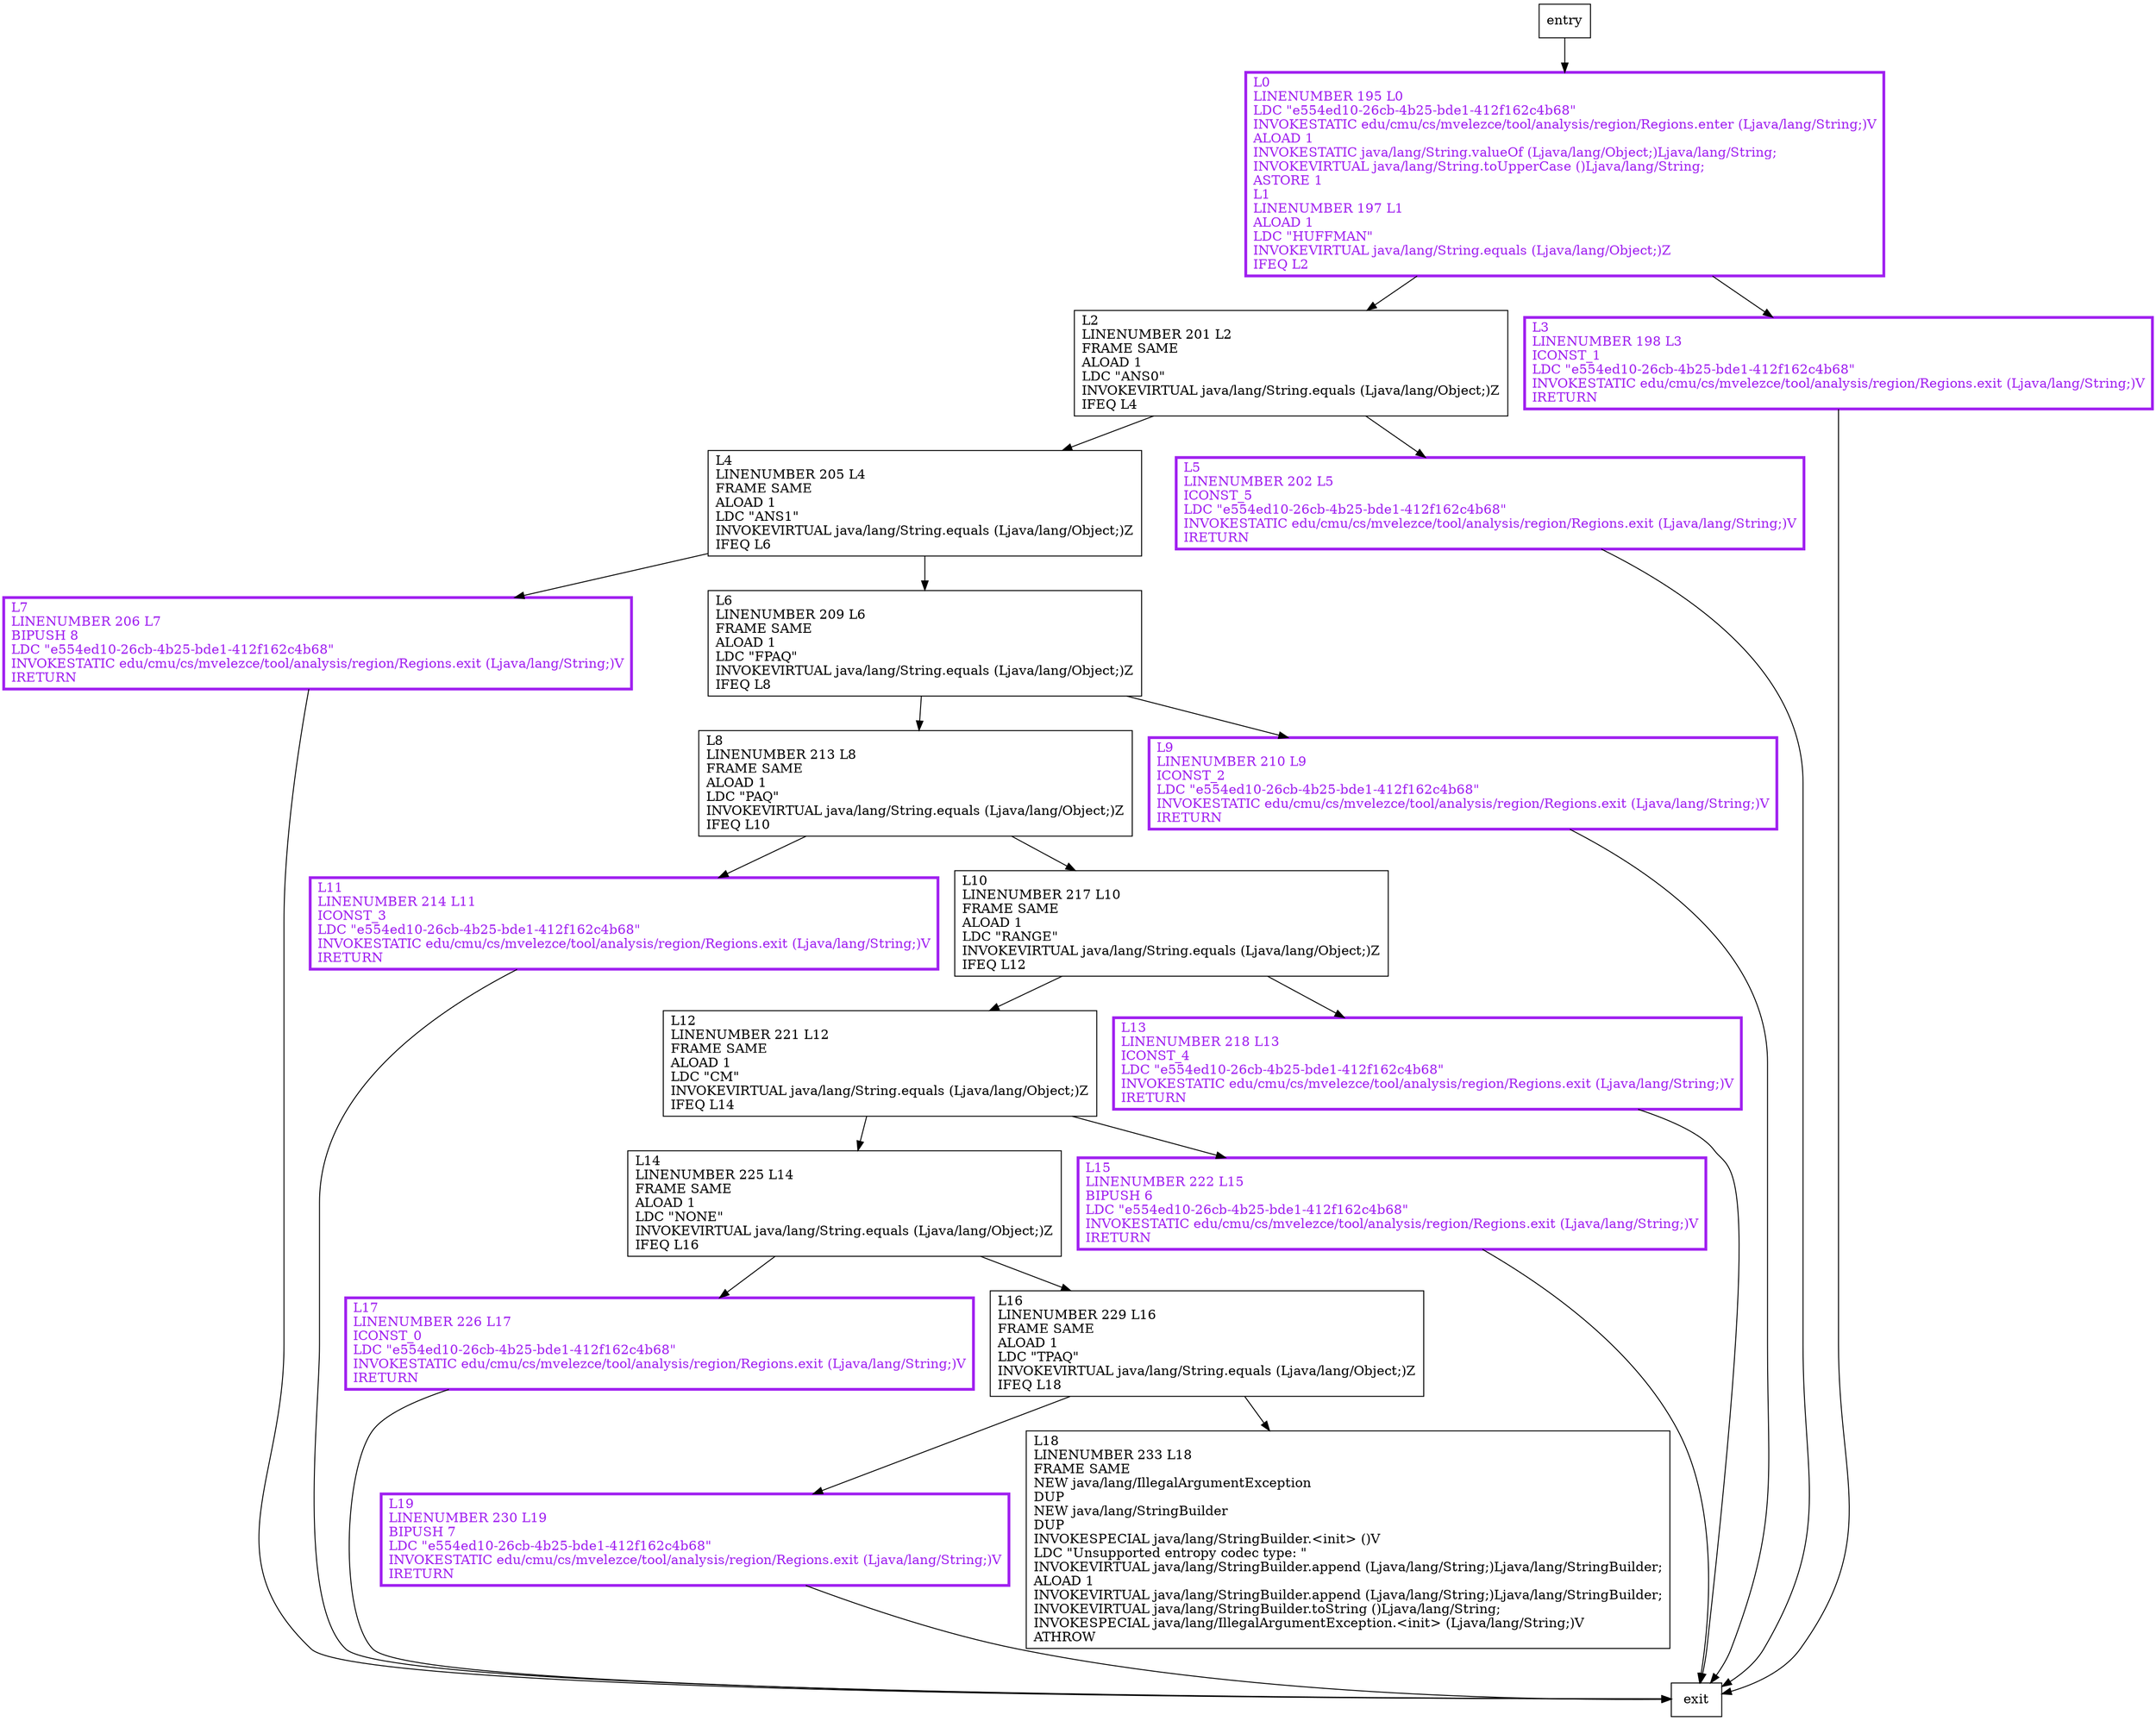 digraph getType {
node [shape=record];
726544708 [label="L4\lLINENUMBER 205 L4\lFRAME SAME\lALOAD 1\lLDC \"ANS1\"\lINVOKEVIRTUAL java/lang/String.equals (Ljava/lang/Object;)Z\lIFEQ L6\l"];
2004748048 [label="L12\lLINENUMBER 221 L12\lFRAME SAME\lALOAD 1\lLDC \"CM\"\lINVOKEVIRTUAL java/lang/String.equals (Ljava/lang/Object;)Z\lIFEQ L14\l"];
439422774 [label="L7\lLINENUMBER 206 L7\lBIPUSH 8\lLDC \"e554ed10-26cb-4b25-bde1-412f162c4b68\"\lINVOKESTATIC edu/cmu/cs/mvelezce/tool/analysis/region/Regions.exit (Ljava/lang/String;)V\lIRETURN\l"];
2070536149 [label="L14\lLINENUMBER 225 L14\lFRAME SAME\lALOAD 1\lLDC \"NONE\"\lINVOKEVIRTUAL java/lang/String.equals (Ljava/lang/Object;)Z\lIFEQ L16\l"];
852821057 [label="L19\lLINENUMBER 230 L19\lBIPUSH 7\lLDC \"e554ed10-26cb-4b25-bde1-412f162c4b68\"\lINVOKESTATIC edu/cmu/cs/mvelezce/tool/analysis/region/Regions.exit (Ljava/lang/String;)V\lIRETURN\l"];
1572981904 [label="L18\lLINENUMBER 233 L18\lFRAME SAME\lNEW java/lang/IllegalArgumentException\lDUP\lNEW java/lang/StringBuilder\lDUP\lINVOKESPECIAL java/lang/StringBuilder.\<init\> ()V\lLDC \"Unsupported entropy codec type: \"\lINVOKEVIRTUAL java/lang/StringBuilder.append (Ljava/lang/String;)Ljava/lang/StringBuilder;\lALOAD 1\lINVOKEVIRTUAL java/lang/StringBuilder.append (Ljava/lang/String;)Ljava/lang/StringBuilder;\lINVOKEVIRTUAL java/lang/StringBuilder.toString ()Ljava/lang/String;\lINVOKESPECIAL java/lang/IllegalArgumentException.\<init\> (Ljava/lang/String;)V\lATHROW\l"];
1085266213 [label="L8\lLINENUMBER 213 L8\lFRAME SAME\lALOAD 1\lLDC \"PAQ\"\lINVOKEVIRTUAL java/lang/String.equals (Ljava/lang/Object;)Z\lIFEQ L10\l"];
422732554 [label="L5\lLINENUMBER 202 L5\lICONST_5\lLDC \"e554ed10-26cb-4b25-bde1-412f162c4b68\"\lINVOKESTATIC edu/cmu/cs/mvelezce/tool/analysis/region/Regions.exit (Ljava/lang/String;)V\lIRETURN\l"];
1227262432 [label="L11\lLINENUMBER 214 L11\lICONST_3\lLDC \"e554ed10-26cb-4b25-bde1-412f162c4b68\"\lINVOKESTATIC edu/cmu/cs/mvelezce/tool/analysis/region/Regions.exit (Ljava/lang/String;)V\lIRETURN\l"];
1751327038 [label="L17\lLINENUMBER 226 L17\lICONST_0\lLDC \"e554ed10-26cb-4b25-bde1-412f162c4b68\"\lINVOKESTATIC edu/cmu/cs/mvelezce/tool/analysis/region/Regions.exit (Ljava/lang/String;)V\lIRETURN\l"];
696478142 [label="L0\lLINENUMBER 195 L0\lLDC \"e554ed10-26cb-4b25-bde1-412f162c4b68\"\lINVOKESTATIC edu/cmu/cs/mvelezce/tool/analysis/region/Regions.enter (Ljava/lang/String;)V\lALOAD 1\lINVOKESTATIC java/lang/String.valueOf (Ljava/lang/Object;)Ljava/lang/String;\lINVOKEVIRTUAL java/lang/String.toUpperCase ()Ljava/lang/String;\lASTORE 1\lL1\lLINENUMBER 197 L1\lALOAD 1\lLDC \"HUFFMAN\"\lINVOKEVIRTUAL java/lang/String.equals (Ljava/lang/Object;)Z\lIFEQ L2\l"];
1132811894 [label="L13\lLINENUMBER 218 L13\lICONST_4\lLDC \"e554ed10-26cb-4b25-bde1-412f162c4b68\"\lINVOKESTATIC edu/cmu/cs/mvelezce/tool/analysis/region/Regions.exit (Ljava/lang/String;)V\lIRETURN\l"];
29155737 [label="L16\lLINENUMBER 229 L16\lFRAME SAME\lALOAD 1\lLDC \"TPAQ\"\lINVOKEVIRTUAL java/lang/String.equals (Ljava/lang/Object;)Z\lIFEQ L18\l"];
1586285070 [label="L2\lLINENUMBER 201 L2\lFRAME SAME\lALOAD 1\lLDC \"ANS0\"\lINVOKEVIRTUAL java/lang/String.equals (Ljava/lang/Object;)Z\lIFEQ L4\l"];
567678616 [label="L6\lLINENUMBER 209 L6\lFRAME SAME\lALOAD 1\lLDC \"FPAQ\"\lINVOKEVIRTUAL java/lang/String.equals (Ljava/lang/Object;)Z\lIFEQ L8\l"];
1543271702 [label="L10\lLINENUMBER 217 L10\lFRAME SAME\lALOAD 1\lLDC \"RANGE\"\lINVOKEVIRTUAL java/lang/String.equals (Ljava/lang/Object;)Z\lIFEQ L12\l"];
1250936841 [label="L9\lLINENUMBER 210 L9\lICONST_2\lLDC \"e554ed10-26cb-4b25-bde1-412f162c4b68\"\lINVOKESTATIC edu/cmu/cs/mvelezce/tool/analysis/region/Regions.exit (Ljava/lang/String;)V\lIRETURN\l"];
117256401 [label="L15\lLINENUMBER 222 L15\lBIPUSH 6\lLDC \"e554ed10-26cb-4b25-bde1-412f162c4b68\"\lINVOKESTATIC edu/cmu/cs/mvelezce/tool/analysis/region/Regions.exit (Ljava/lang/String;)V\lIRETURN\l"];
680688069 [label="L3\lLINENUMBER 198 L3\lICONST_1\lLDC \"e554ed10-26cb-4b25-bde1-412f162c4b68\"\lINVOKESTATIC edu/cmu/cs/mvelezce/tool/analysis/region/Regions.exit (Ljava/lang/String;)V\lIRETURN\l"];
entry;
exit;
726544708 -> 567678616;
726544708 -> 439422774;
2004748048 -> 2070536149;
2004748048 -> 117256401;
439422774 -> exit;
2070536149 -> 1751327038;
2070536149 -> 29155737;
852821057 -> exit;
1085266213 -> 1543271702;
1085266213 -> 1227262432;
422732554 -> exit;
1227262432 -> exit;
1751327038 -> exit;
696478142 -> 1586285070;
696478142 -> 680688069;
1132811894 -> exit;
29155737 -> 852821057;
29155737 -> 1572981904;
1586285070 -> 726544708;
1586285070 -> 422732554;
entry -> 696478142;
567678616 -> 1250936841;
567678616 -> 1085266213;
1543271702 -> 2004748048;
1543271702 -> 1132811894;
1250936841 -> exit;
117256401 -> exit;
680688069 -> exit;
439422774[fontcolor="purple", penwidth=3, color="purple"];
852821057[fontcolor="purple", penwidth=3, color="purple"];
1250936841[fontcolor="purple", penwidth=3, color="purple"];
117256401[fontcolor="purple", penwidth=3, color="purple"];
680688069[fontcolor="purple", penwidth=3, color="purple"];
422732554[fontcolor="purple", penwidth=3, color="purple"];
1227262432[fontcolor="purple", penwidth=3, color="purple"];
1751327038[fontcolor="purple", penwidth=3, color="purple"];
696478142[fontcolor="purple", penwidth=3, color="purple"];
1132811894[fontcolor="purple", penwidth=3, color="purple"];
}
